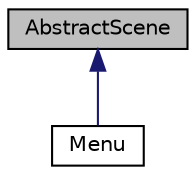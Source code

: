 digraph "AbstractScene"
{
 // LATEX_PDF_SIZE
  edge [fontname="Helvetica",fontsize="10",labelfontname="Helvetica",labelfontsize="10"];
  node [fontname="Helvetica",fontsize="10",shape=record];
  Node1 [label="AbstractScene",height=0.2,width=0.4,color="black", fillcolor="grey75", style="filled", fontcolor="black",tooltip="シーンを管理するクラス、SystemLooperで使用。各シーンクラスはこのクラスを継承する。"];
  Node1 -> Node2 [dir="back",color="midnightblue",fontsize="10",style="solid",fontname="Helvetica"];
  Node2 [label="Menu",height=0.2,width=0.4,color="black", fillcolor="white", style="filled",URL="$class_menu.html",tooltip=" "];
}
